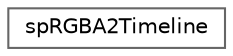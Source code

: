 digraph "类继承关系图"
{
 // LATEX_PDF_SIZE
  bgcolor="transparent";
  edge [fontname=Helvetica,fontsize=10,labelfontname=Helvetica,labelfontsize=10];
  node [fontname=Helvetica,fontsize=10,shape=box,height=0.2,width=0.4];
  rankdir="LR";
  Node0 [id="Node000000",label="spRGBA2Timeline",height=0.2,width=0.4,color="grey40", fillcolor="white", style="filled",URL="$structsp_r_g_b_a2_timeline.html",tooltip=" "];
}
